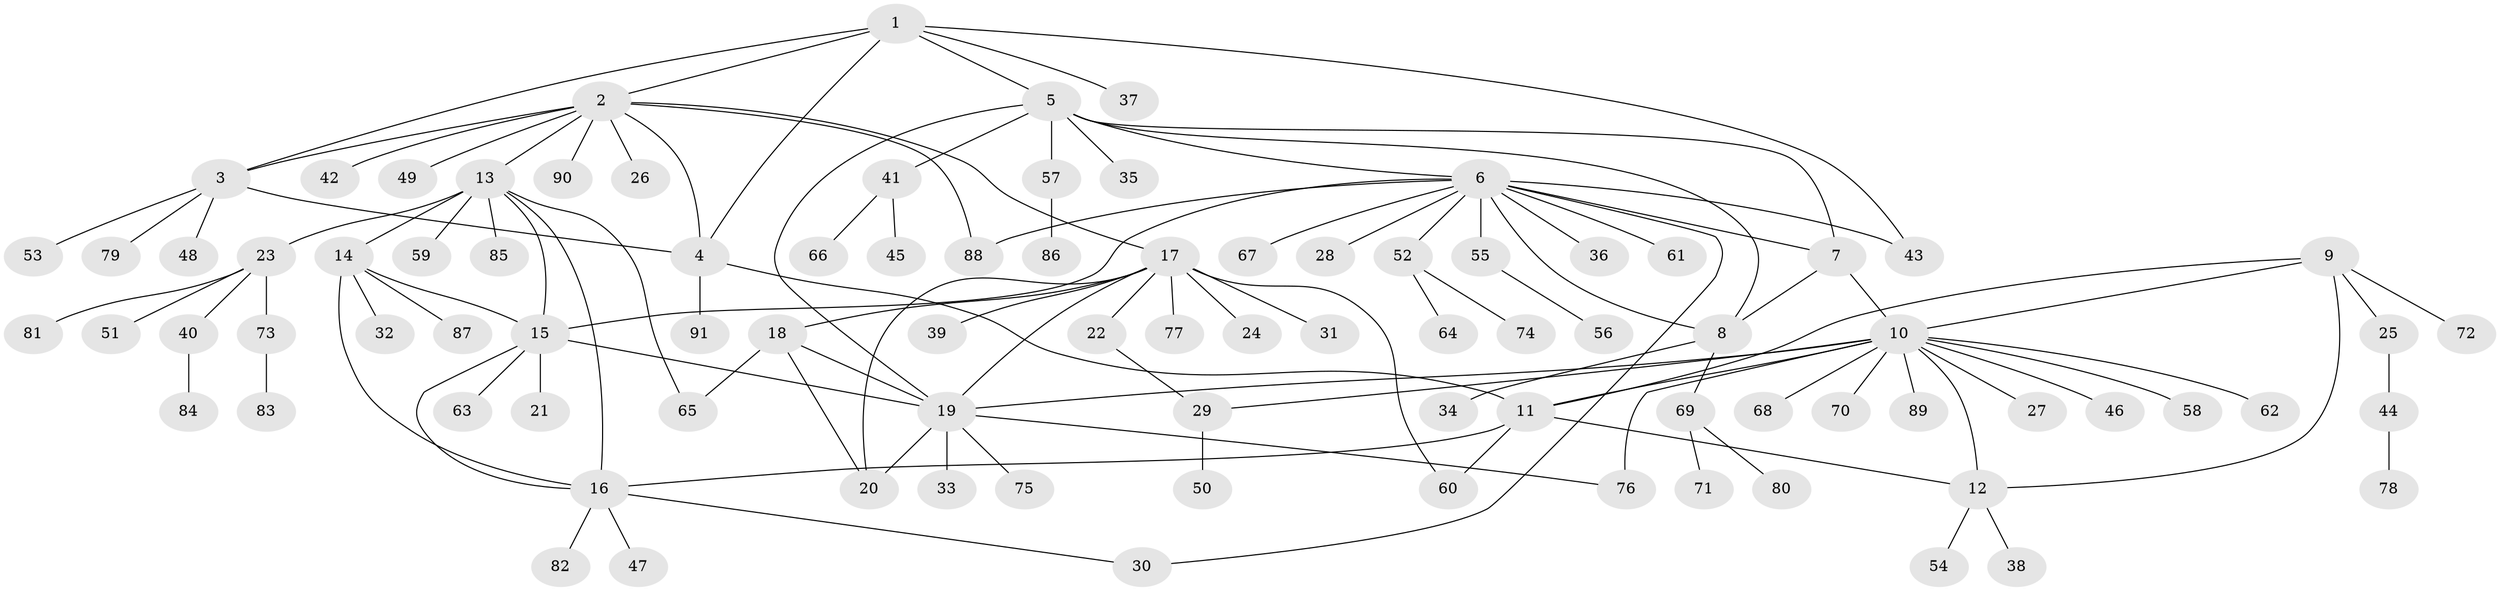 // coarse degree distribution, {7: 0.015873015873015872, 10: 0.015873015873015872, 16: 0.015873015873015872, 4: 0.015873015873015872, 5: 0.015873015873015872, 6: 0.015873015873015872, 8: 0.015873015873015872, 9: 0.015873015873015872, 12: 0.031746031746031744, 2: 0.09523809523809523, 1: 0.746031746031746}
// Generated by graph-tools (version 1.1) at 2025/58/03/04/25 21:58:03]
// undirected, 91 vertices, 118 edges
graph export_dot {
graph [start="1"]
  node [color=gray90,style=filled];
  1;
  2;
  3;
  4;
  5;
  6;
  7;
  8;
  9;
  10;
  11;
  12;
  13;
  14;
  15;
  16;
  17;
  18;
  19;
  20;
  21;
  22;
  23;
  24;
  25;
  26;
  27;
  28;
  29;
  30;
  31;
  32;
  33;
  34;
  35;
  36;
  37;
  38;
  39;
  40;
  41;
  42;
  43;
  44;
  45;
  46;
  47;
  48;
  49;
  50;
  51;
  52;
  53;
  54;
  55;
  56;
  57;
  58;
  59;
  60;
  61;
  62;
  63;
  64;
  65;
  66;
  67;
  68;
  69;
  70;
  71;
  72;
  73;
  74;
  75;
  76;
  77;
  78;
  79;
  80;
  81;
  82;
  83;
  84;
  85;
  86;
  87;
  88;
  89;
  90;
  91;
  1 -- 2;
  1 -- 3;
  1 -- 4;
  1 -- 5;
  1 -- 37;
  1 -- 43;
  2 -- 3;
  2 -- 4;
  2 -- 13;
  2 -- 17;
  2 -- 26;
  2 -- 42;
  2 -- 49;
  2 -- 88;
  2 -- 90;
  3 -- 4;
  3 -- 48;
  3 -- 53;
  3 -- 79;
  4 -- 11;
  4 -- 91;
  5 -- 6;
  5 -- 7;
  5 -- 8;
  5 -- 19;
  5 -- 35;
  5 -- 41;
  5 -- 57;
  6 -- 7;
  6 -- 8;
  6 -- 15;
  6 -- 28;
  6 -- 30;
  6 -- 36;
  6 -- 43;
  6 -- 52;
  6 -- 55;
  6 -- 61;
  6 -- 67;
  6 -- 88;
  7 -- 8;
  7 -- 10;
  8 -- 34;
  8 -- 69;
  9 -- 10;
  9 -- 11;
  9 -- 12;
  9 -- 25;
  9 -- 72;
  10 -- 11;
  10 -- 12;
  10 -- 19;
  10 -- 27;
  10 -- 29;
  10 -- 46;
  10 -- 58;
  10 -- 62;
  10 -- 68;
  10 -- 70;
  10 -- 76;
  10 -- 89;
  11 -- 12;
  11 -- 16;
  11 -- 60;
  12 -- 38;
  12 -- 54;
  13 -- 14;
  13 -- 15;
  13 -- 16;
  13 -- 23;
  13 -- 59;
  13 -- 65;
  13 -- 85;
  14 -- 15;
  14 -- 16;
  14 -- 32;
  14 -- 87;
  15 -- 16;
  15 -- 19;
  15 -- 21;
  15 -- 63;
  16 -- 30;
  16 -- 47;
  16 -- 82;
  17 -- 18;
  17 -- 19;
  17 -- 20;
  17 -- 22;
  17 -- 24;
  17 -- 31;
  17 -- 39;
  17 -- 60;
  17 -- 77;
  18 -- 19;
  18 -- 20;
  18 -- 65;
  19 -- 20;
  19 -- 33;
  19 -- 75;
  19 -- 76;
  22 -- 29;
  23 -- 40;
  23 -- 51;
  23 -- 73;
  23 -- 81;
  25 -- 44;
  29 -- 50;
  40 -- 84;
  41 -- 45;
  41 -- 66;
  44 -- 78;
  52 -- 64;
  52 -- 74;
  55 -- 56;
  57 -- 86;
  69 -- 71;
  69 -- 80;
  73 -- 83;
}
